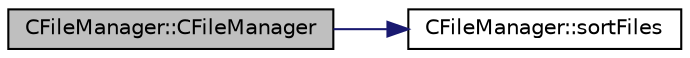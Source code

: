 digraph "CFileManager::CFileManager"
{
 // LATEX_PDF_SIZE
  edge [fontname="Helvetica",fontsize="10",labelfontname="Helvetica",labelfontsize="10"];
  node [fontname="Helvetica",fontsize="10",shape=record];
  rankdir="LR";
  Node1 [label="CFileManager::CFileManager",height=0.2,width=0.4,color="black", fillcolor="grey75", style="filled", fontcolor="black",tooltip=" "];
  Node1 -> Node2 [color="midnightblue",fontsize="10",style="solid",fontname="Helvetica"];
  Node2 [label="CFileManager::sortFiles",height=0.2,width=0.4,color="black", fillcolor="white", style="filled",URL="$classCFileManager.html#abdbd0f778f8d08bde297ba6caa25fc84",tooltip=" "];
}
